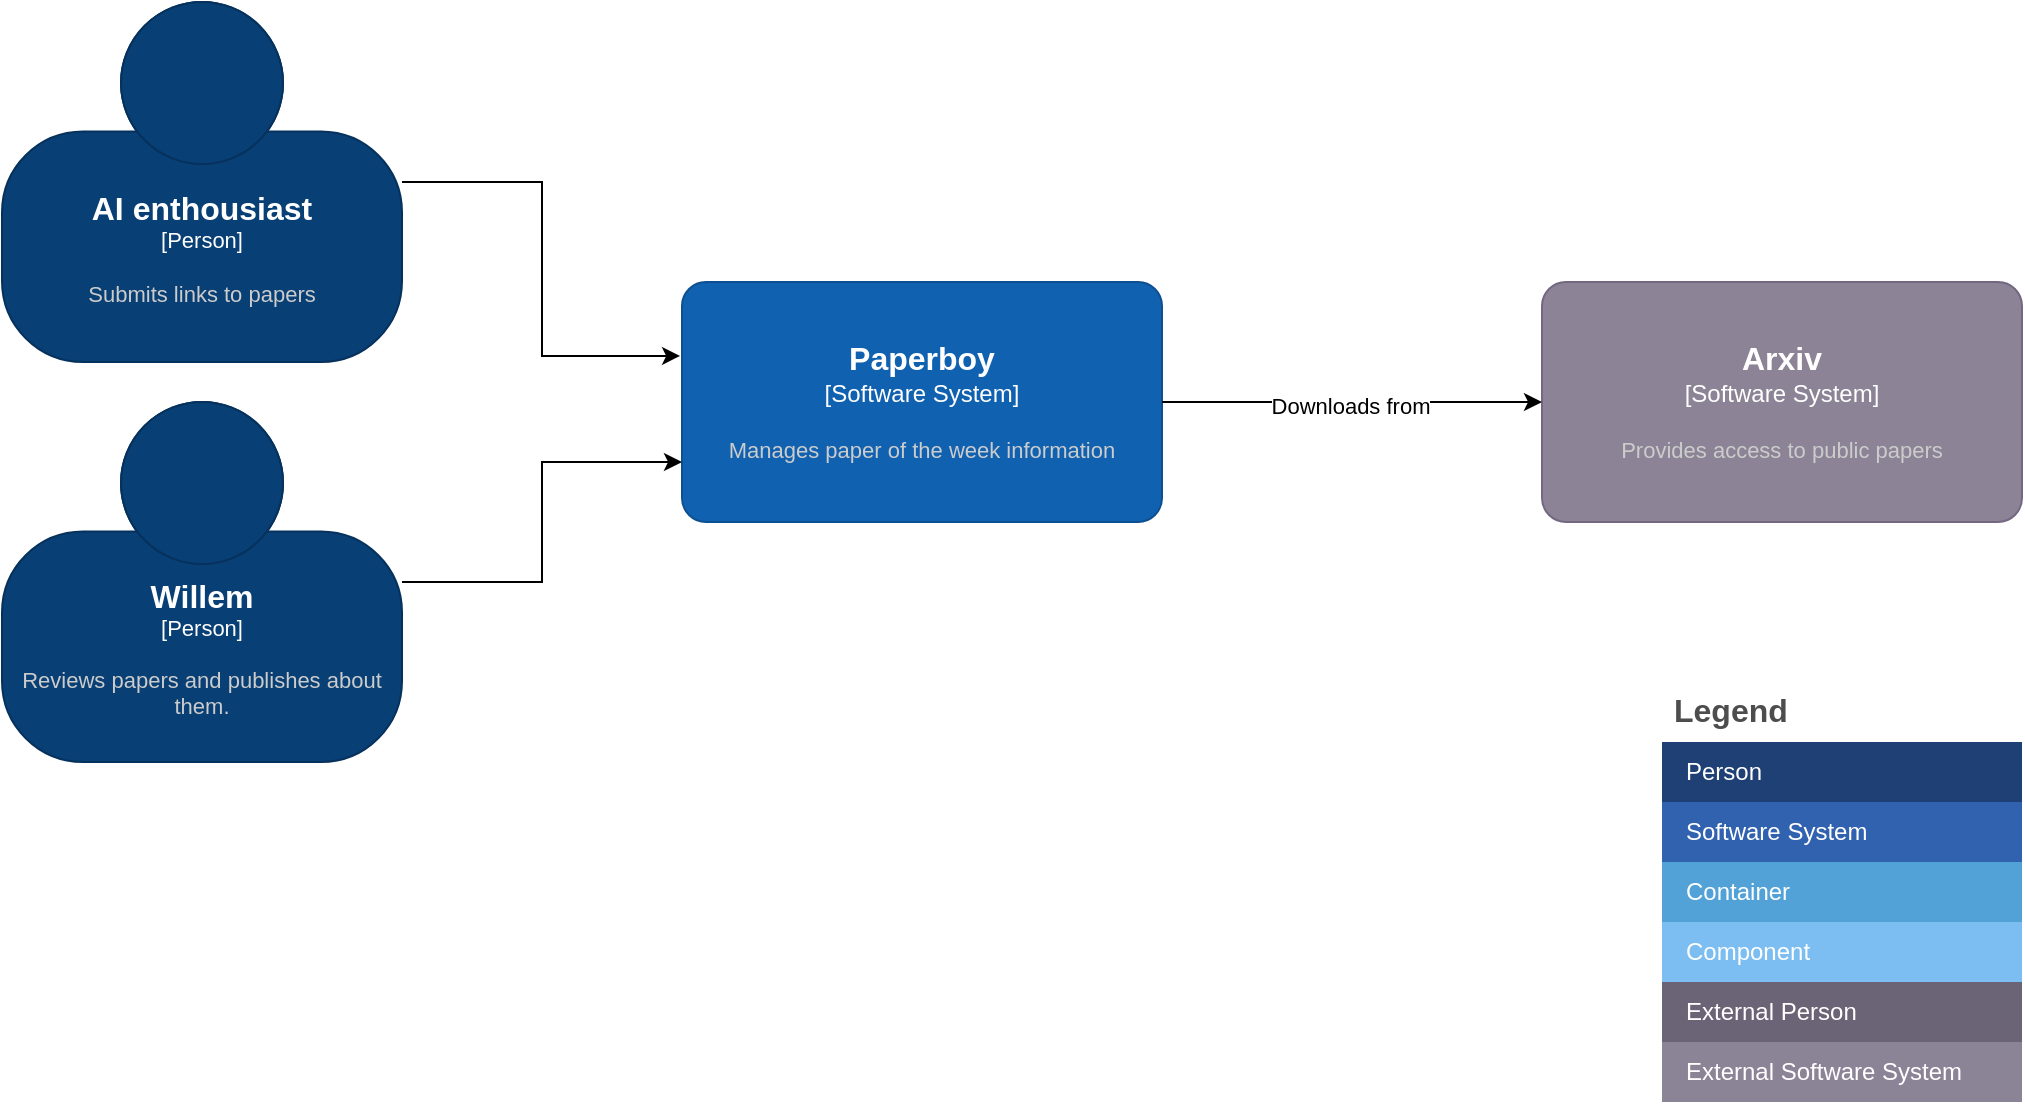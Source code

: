 <mxfile version="24.7.4">
  <diagram name="Business context" id="C_pqGs8ad0tuxKR3pT4H">
    <mxGraphModel dx="2924" dy="1187" grid="1" gridSize="10" guides="1" tooltips="1" connect="1" arrows="1" fold="1" page="1" pageScale="1" pageWidth="850" pageHeight="1100" math="0" shadow="0">
      <root>
        <mxCell id="0" />
        <mxCell id="1" parent="0" />
        <object placeholders="1" c4Name="Willem" c4Type="Person" c4Description="Reviews papers and publishes about them." label="&lt;font style=&quot;font-size: 16px&quot;&gt;&lt;b&gt;%c4Name%&lt;/b&gt;&lt;/font&gt;&lt;div&gt;[%c4Type%]&lt;/div&gt;&lt;br&gt;&lt;div&gt;&lt;font style=&quot;font-size: 11px&quot;&gt;&lt;font color=&quot;#cccccc&quot;&gt;%c4Description%&lt;/font&gt;&lt;/div&gt;" id="kFGoZ_VrJRqXt9Ym2Gr4-1">
          <mxCell style="html=1;fontSize=11;dashed=0;whiteSpace=wrap;fillColor=#083F75;strokeColor=#06315C;fontColor=#ffffff;shape=mxgraph.c4.person2;align=center;metaEdit=1;points=[[0.5,0,0],[1,0.5,0],[1,0.75,0],[0.75,1,0],[0.5,1,0],[0.25,1,0],[0,0.75,0],[0,0.5,0]];resizable=0;" vertex="1" parent="1">
            <mxGeometry x="-380" y="390" width="200" height="180" as="geometry" />
          </mxCell>
        </object>
        <object placeholders="1" c4Name="AI enthousiast" c4Type="Person" c4Description="Submits links to papers" label="&lt;font style=&quot;font-size: 16px&quot;&gt;&lt;b&gt;%c4Name%&lt;/b&gt;&lt;/font&gt;&lt;div&gt;[%c4Type%]&lt;/div&gt;&lt;br&gt;&lt;div&gt;&lt;font style=&quot;font-size: 11px&quot;&gt;&lt;font color=&quot;#cccccc&quot;&gt;%c4Description%&lt;/font&gt;&lt;/div&gt;" id="kFGoZ_VrJRqXt9Ym2Gr4-2">
          <mxCell style="html=1;fontSize=11;dashed=0;whiteSpace=wrap;fillColor=#083F75;strokeColor=#06315C;fontColor=#ffffff;shape=mxgraph.c4.person2;align=center;metaEdit=1;points=[[0.5,0,0],[1,0.5,0],[1,0.75,0],[0.75,1,0],[0.5,1,0],[0.25,1,0],[0,0.75,0],[0,0.5,0]];resizable=0;" vertex="1" parent="1">
            <mxGeometry x="-380" y="190" width="200" height="180" as="geometry" />
          </mxCell>
        </object>
        <object placeholders="1" c4Name="Paperboy" c4Type="Software System" c4Description="Manages paper of the week information" label="&lt;font style=&quot;font-size: 16px&quot;&gt;&lt;b&gt;%c4Name%&lt;/b&gt;&lt;/font&gt;&lt;div&gt;[%c4Type%]&lt;/div&gt;&lt;br&gt;&lt;div&gt;&lt;font style=&quot;font-size: 11px&quot;&gt;&lt;font color=&quot;#cccccc&quot;&gt;%c4Description%&lt;/font&gt;&lt;/div&gt;" id="kFGoZ_VrJRqXt9Ym2Gr4-3">
          <mxCell style="rounded=1;whiteSpace=wrap;html=1;labelBackgroundColor=none;fillColor=#1061B0;fontColor=#ffffff;align=center;arcSize=10;strokeColor=#0D5091;metaEdit=1;resizable=0;points=[[0.25,0,0],[0.5,0,0],[0.75,0,0],[1,0.25,0],[1,0.5,0],[1,0.75,0],[0.75,1,0],[0.5,1,0],[0.25,1,0],[0,0.75,0],[0,0.5,0],[0,0.25,0]];" vertex="1" parent="1">
            <mxGeometry x="-40" y="330" width="240" height="120" as="geometry" />
          </mxCell>
        </object>
        <mxCell id="kFGoZ_VrJRqXt9Ym2Gr4-4" style="edgeStyle=orthogonalEdgeStyle;rounded=0;orthogonalLoop=1;jettySize=auto;html=1;entryX=-0.004;entryY=0.308;entryDx=0;entryDy=0;entryPerimeter=0;" edge="1" parent="1" source="kFGoZ_VrJRqXt9Ym2Gr4-2" target="kFGoZ_VrJRqXt9Ym2Gr4-3">
          <mxGeometry relative="1" as="geometry" />
        </mxCell>
        <mxCell id="kFGoZ_VrJRqXt9Ym2Gr4-5" style="edgeStyle=orthogonalEdgeStyle;rounded=0;orthogonalLoop=1;jettySize=auto;html=1;entryX=0;entryY=0.75;entryDx=0;entryDy=0;entryPerimeter=0;" edge="1" parent="1" source="kFGoZ_VrJRqXt9Ym2Gr4-1" target="kFGoZ_VrJRqXt9Ym2Gr4-3">
          <mxGeometry relative="1" as="geometry" />
        </mxCell>
        <object placeholders="1" c4Name="Arxiv" c4Type="Software System" c4Description="Provides access to public papers" label="&lt;font style=&quot;font-size: 16px&quot;&gt;&lt;b&gt;%c4Name%&lt;/b&gt;&lt;/font&gt;&lt;div&gt;[%c4Type%]&lt;/div&gt;&lt;br&gt;&lt;div&gt;&lt;font style=&quot;font-size: 11px&quot;&gt;&lt;font color=&quot;#cccccc&quot;&gt;%c4Description%&lt;/font&gt;&lt;/div&gt;" id="kFGoZ_VrJRqXt9Ym2Gr4-6">
          <mxCell style="rounded=1;whiteSpace=wrap;html=1;labelBackgroundColor=none;fillColor=#8C8496;fontColor=#ffffff;align=center;arcSize=10;strokeColor=#736782;metaEdit=1;resizable=0;points=[[0.25,0,0],[0.5,0,0],[0.75,0,0],[1,0.25,0],[1,0.5,0],[1,0.75,0],[0.75,1,0],[0.5,1,0],[0.25,1,0],[0,0.75,0],[0,0.5,0],[0,0.25,0]];" vertex="1" parent="1">
            <mxGeometry x="390" y="330" width="240" height="120" as="geometry" />
          </mxCell>
        </object>
        <mxCell id="kFGoZ_VrJRqXt9Ym2Gr4-7" style="edgeStyle=orthogonalEdgeStyle;rounded=0;orthogonalLoop=1;jettySize=auto;html=1;entryX=0;entryY=0.5;entryDx=0;entryDy=0;entryPerimeter=0;" edge="1" parent="1" source="kFGoZ_VrJRqXt9Ym2Gr4-3" target="kFGoZ_VrJRqXt9Ym2Gr4-6">
          <mxGeometry relative="1" as="geometry" />
        </mxCell>
        <mxCell id="kFGoZ_VrJRqXt9Ym2Gr4-8" value="Downloads from" style="edgeLabel;html=1;align=center;verticalAlign=middle;resizable=0;points=[];" vertex="1" connectable="0" parent="kFGoZ_VrJRqXt9Ym2Gr4-7">
          <mxGeometry x="-0.012" y="-2" relative="1" as="geometry">
            <mxPoint as="offset" />
          </mxGeometry>
        </mxCell>
        <mxCell id="kFGoZ_VrJRqXt9Ym2Gr4-9" value="Legend" style="shape=table;startSize=30;container=1;collapsible=0;childLayout=tableLayout;fontSize=16;align=left;verticalAlign=top;fillColor=none;strokeColor=none;fontColor=#4D4D4D;fontStyle=1;spacingLeft=6;spacing=0;resizable=0;" vertex="1" parent="1">
          <mxGeometry x="450" y="530" width="180" height="210" as="geometry" />
        </mxCell>
        <mxCell id="kFGoZ_VrJRqXt9Ym2Gr4-10" value="" style="shape=tableRow;horizontal=0;startSize=0;swimlaneHead=0;swimlaneBody=0;strokeColor=inherit;top=0;left=0;bottom=0;right=0;collapsible=0;dropTarget=0;fillColor=none;points=[[0,0.5],[1,0.5]];portConstraint=eastwest;fontSize=12;" vertex="1" parent="kFGoZ_VrJRqXt9Ym2Gr4-9">
          <mxGeometry y="30" width="180" height="30" as="geometry" />
        </mxCell>
        <mxCell id="kFGoZ_VrJRqXt9Ym2Gr4-11" value="Person" style="shape=partialRectangle;html=1;whiteSpace=wrap;connectable=0;strokeColor=inherit;overflow=hidden;fillColor=#1E4074;top=0;left=0;bottom=0;right=0;pointerEvents=1;fontSize=12;align=left;fontColor=#FFFFFF;gradientColor=none;spacingLeft=10;spacingRight=4;" vertex="1" parent="kFGoZ_VrJRqXt9Ym2Gr4-10">
          <mxGeometry width="180" height="30" as="geometry">
            <mxRectangle width="180" height="30" as="alternateBounds" />
          </mxGeometry>
        </mxCell>
        <mxCell id="kFGoZ_VrJRqXt9Ym2Gr4-12" value="" style="shape=tableRow;horizontal=0;startSize=0;swimlaneHead=0;swimlaneBody=0;strokeColor=inherit;top=0;left=0;bottom=0;right=0;collapsible=0;dropTarget=0;fillColor=none;points=[[0,0.5],[1,0.5]];portConstraint=eastwest;fontSize=12;" vertex="1" parent="kFGoZ_VrJRqXt9Ym2Gr4-9">
          <mxGeometry y="60" width="180" height="30" as="geometry" />
        </mxCell>
        <mxCell id="kFGoZ_VrJRqXt9Ym2Gr4-13" value="Software System" style="shape=partialRectangle;html=1;whiteSpace=wrap;connectable=0;strokeColor=inherit;overflow=hidden;fillColor=#3162AF;top=0;left=0;bottom=0;right=0;pointerEvents=1;fontSize=12;align=left;fontColor=#FFFFFF;gradientColor=none;spacingLeft=10;spacingRight=4;" vertex="1" parent="kFGoZ_VrJRqXt9Ym2Gr4-12">
          <mxGeometry width="180" height="30" as="geometry">
            <mxRectangle width="180" height="30" as="alternateBounds" />
          </mxGeometry>
        </mxCell>
        <mxCell id="kFGoZ_VrJRqXt9Ym2Gr4-14" value="" style="shape=tableRow;horizontal=0;startSize=0;swimlaneHead=0;swimlaneBody=0;strokeColor=inherit;top=0;left=0;bottom=0;right=0;collapsible=0;dropTarget=0;fillColor=none;points=[[0,0.5],[1,0.5]];portConstraint=eastwest;fontSize=12;" vertex="1" parent="kFGoZ_VrJRqXt9Ym2Gr4-9">
          <mxGeometry y="90" width="180" height="30" as="geometry" />
        </mxCell>
        <mxCell id="kFGoZ_VrJRqXt9Ym2Gr4-15" value="Container" style="shape=partialRectangle;html=1;whiteSpace=wrap;connectable=0;strokeColor=inherit;overflow=hidden;fillColor=#52a2d8;top=0;left=0;bottom=0;right=0;pointerEvents=1;fontSize=12;align=left;fontColor=#FFFFFF;gradientColor=none;spacingLeft=10;spacingRight=4;" vertex="1" parent="kFGoZ_VrJRqXt9Ym2Gr4-14">
          <mxGeometry width="180" height="30" as="geometry">
            <mxRectangle width="180" height="30" as="alternateBounds" />
          </mxGeometry>
        </mxCell>
        <mxCell id="kFGoZ_VrJRqXt9Ym2Gr4-16" value="" style="shape=tableRow;horizontal=0;startSize=0;swimlaneHead=0;swimlaneBody=0;strokeColor=inherit;top=0;left=0;bottom=0;right=0;collapsible=0;dropTarget=0;fillColor=none;points=[[0,0.5],[1,0.5]];portConstraint=eastwest;fontSize=12;" vertex="1" parent="kFGoZ_VrJRqXt9Ym2Gr4-9">
          <mxGeometry y="120" width="180" height="30" as="geometry" />
        </mxCell>
        <mxCell id="kFGoZ_VrJRqXt9Ym2Gr4-17" value="Component" style="shape=partialRectangle;html=1;whiteSpace=wrap;connectable=0;strokeColor=inherit;overflow=hidden;fillColor=#7dbef2;top=0;left=0;bottom=0;right=0;pointerEvents=1;fontSize=12;align=left;fontColor=#FFFFFF;gradientColor=none;spacingLeft=10;spacingRight=4;" vertex="1" parent="kFGoZ_VrJRqXt9Ym2Gr4-16">
          <mxGeometry width="180" height="30" as="geometry">
            <mxRectangle width="180" height="30" as="alternateBounds" />
          </mxGeometry>
        </mxCell>
        <mxCell id="kFGoZ_VrJRqXt9Ym2Gr4-18" value="" style="shape=tableRow;horizontal=0;startSize=0;swimlaneHead=0;swimlaneBody=0;strokeColor=inherit;top=0;left=0;bottom=0;right=0;collapsible=0;dropTarget=0;fillColor=none;points=[[0,0.5],[1,0.5]];portConstraint=eastwest;fontSize=12;" vertex="1" parent="kFGoZ_VrJRqXt9Ym2Gr4-9">
          <mxGeometry y="150" width="180" height="30" as="geometry" />
        </mxCell>
        <mxCell id="kFGoZ_VrJRqXt9Ym2Gr4-19" value="External Person" style="shape=partialRectangle;html=1;whiteSpace=wrap;connectable=0;strokeColor=inherit;overflow=hidden;fillColor=#6b6477;top=0;left=0;bottom=0;right=0;pointerEvents=1;fontSize=12;align=left;fontColor=#FFFFFF;gradientColor=none;spacingLeft=10;spacingRight=4;" vertex="1" parent="kFGoZ_VrJRqXt9Ym2Gr4-18">
          <mxGeometry width="180" height="30" as="geometry">
            <mxRectangle width="180" height="30" as="alternateBounds" />
          </mxGeometry>
        </mxCell>
        <mxCell id="kFGoZ_VrJRqXt9Ym2Gr4-20" value="" style="shape=tableRow;horizontal=0;startSize=0;swimlaneHead=0;swimlaneBody=0;strokeColor=inherit;top=0;left=0;bottom=0;right=0;collapsible=0;dropTarget=0;fillColor=none;points=[[0,0.5],[1,0.5]];portConstraint=eastwest;fontSize=12;" vertex="1" parent="kFGoZ_VrJRqXt9Ym2Gr4-9">
          <mxGeometry y="180" width="180" height="30" as="geometry" />
        </mxCell>
        <mxCell id="kFGoZ_VrJRqXt9Ym2Gr4-21" value="External Software System" style="shape=partialRectangle;html=1;whiteSpace=wrap;connectable=0;strokeColor=inherit;overflow=hidden;fillColor=#8b8496;top=0;left=0;bottom=0;right=0;pointerEvents=1;fontSize=12;align=left;fontColor=#FFFFFF;gradientColor=none;spacingLeft=10;spacingRight=4;" vertex="1" parent="kFGoZ_VrJRqXt9Ym2Gr4-20">
          <mxGeometry width="180" height="30" as="geometry">
            <mxRectangle width="180" height="30" as="alternateBounds" />
          </mxGeometry>
        </mxCell>
      </root>
    </mxGraphModel>
  </diagram>
</mxfile>
